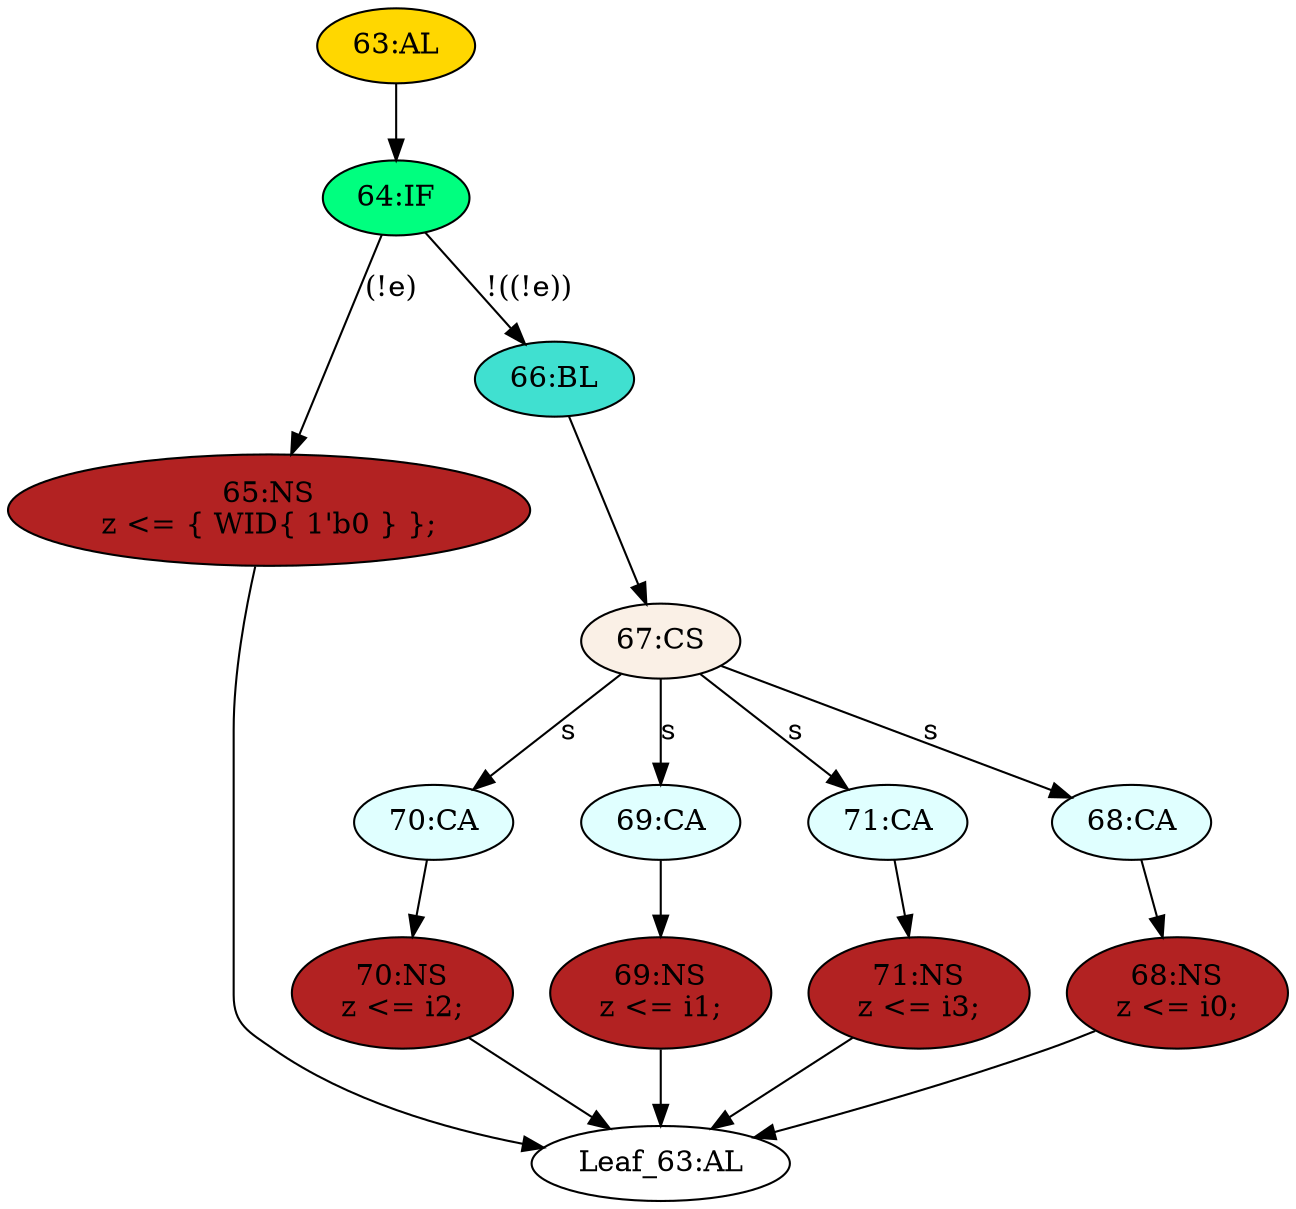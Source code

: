 strict digraph "" {
	node [label="\N"];
	"64:IF"	 [ast="<pyverilog.vparser.ast.IfStatement object at 0x7f5d26f505d0>",
		fillcolor=springgreen,
		label="64:IF",
		statements="[]",
		style=filled,
		typ=IfStatement];
	"65:NS"	 [ast="<pyverilog.vparser.ast.NonblockingSubstitution object at 0x7f5d2745f990>",
		fillcolor=firebrick,
		label="65:NS
z <= { WID{ 1'b0 } };",
		statements="[<pyverilog.vparser.ast.NonblockingSubstitution object at 0x7f5d2745f990>]",
		style=filled,
		typ=NonblockingSubstitution];
	"64:IF" -> "65:NS"	 [cond="['e']",
		label="(!e)",
		lineno=64];
	"66:BL"	 [ast="<pyverilog.vparser.ast.Block object at 0x7f5d26f399d0>",
		fillcolor=turquoise,
		label="66:BL",
		statements="[]",
		style=filled,
		typ=Block];
	"64:IF" -> "66:BL"	 [cond="['e']",
		label="!((!e))",
		lineno=64];
	"70:CA"	 [ast="<pyverilog.vparser.ast.Case object at 0x7f5d2745f710>",
		fillcolor=lightcyan,
		label="70:CA",
		statements="[]",
		style=filled,
		typ=Case];
	"70:NS"	 [ast="<pyverilog.vparser.ast.NonblockingSubstitution object at 0x7f5d2745f090>",
		fillcolor=firebrick,
		label="70:NS
z <= i2;",
		statements="[<pyverilog.vparser.ast.NonblockingSubstitution object at 0x7f5d2745f090>]",
		style=filled,
		typ=NonblockingSubstitution];
	"70:CA" -> "70:NS"	 [cond="[]",
		lineno=None];
	"69:CA"	 [ast="<pyverilog.vparser.ast.Case object at 0x7f5d26f39ed0>",
		fillcolor=lightcyan,
		label="69:CA",
		statements="[]",
		style=filled,
		typ=Case];
	"69:NS"	 [ast="<pyverilog.vparser.ast.NonblockingSubstitution object at 0x7f5d26f39450>",
		fillcolor=firebrick,
		label="69:NS
z <= i1;",
		statements="[<pyverilog.vparser.ast.NonblockingSubstitution object at 0x7f5d26f39450>]",
		style=filled,
		typ=NonblockingSubstitution];
	"69:CA" -> "69:NS"	 [cond="[]",
		lineno=None];
	"63:AL"	 [ast="<pyverilog.vparser.ast.Always object at 0x7f5d2745f850>",
		clk_sens=False,
		fillcolor=gold,
		label="63:AL",
		sens="['e', 's', 'i0', 'i1', 'i2', 'i3']",
		statements="[]",
		style=filled,
		typ=Always,
		use_var="['e', 'i1', 'i0', 'i3', 'i2', 's']"];
	"63:AL" -> "64:IF"	 [cond="[]",
		lineno=None];
	"68:NS"	 [ast="<pyverilog.vparser.ast.NonblockingSubstitution object at 0x7f5d26f39990>",
		fillcolor=firebrick,
		label="68:NS
z <= i0;",
		statements="[<pyverilog.vparser.ast.NonblockingSubstitution object at 0x7f5d26f39990>]",
		style=filled,
		typ=NonblockingSubstitution];
	"Leaf_63:AL"	 [def_var="['z']",
		label="Leaf_63:AL"];
	"68:NS" -> "Leaf_63:AL"	 [cond="[]",
		lineno=None];
	"71:NS"	 [ast="<pyverilog.vparser.ast.NonblockingSubstitution object at 0x7f5d2745f150>",
		fillcolor=firebrick,
		label="71:NS
z <= i3;",
		statements="[<pyverilog.vparser.ast.NonblockingSubstitution object at 0x7f5d2745f150>]",
		style=filled,
		typ=NonblockingSubstitution];
	"71:NS" -> "Leaf_63:AL"	 [cond="[]",
		lineno=None];
	"65:NS" -> "Leaf_63:AL"	 [cond="[]",
		lineno=None];
	"67:CS"	 [ast="<pyverilog.vparser.ast.CaseStatement object at 0x7f5d26f39550>",
		fillcolor=linen,
		label="67:CS",
		statements="[]",
		style=filled,
		typ=CaseStatement];
	"67:CS" -> "70:CA"	 [cond="['s']",
		label=s,
		lineno=67];
	"67:CS" -> "69:CA"	 [cond="['s']",
		label=s,
		lineno=67];
	"71:CA"	 [ast="<pyverilog.vparser.ast.Case object at 0x7f5d2745f610>",
		fillcolor=lightcyan,
		label="71:CA",
		statements="[]",
		style=filled,
		typ=Case];
	"67:CS" -> "71:CA"	 [cond="['s']",
		label=s,
		lineno=67];
	"68:CA"	 [ast="<pyverilog.vparser.ast.Case object at 0x7f5d26f39610>",
		fillcolor=lightcyan,
		label="68:CA",
		statements="[]",
		style=filled,
		typ=Case];
	"67:CS" -> "68:CA"	 [cond="['s']",
		label=s,
		lineno=67];
	"70:NS" -> "Leaf_63:AL"	 [cond="[]",
		lineno=None];
	"71:CA" -> "71:NS"	 [cond="[]",
		lineno=None];
	"68:CA" -> "68:NS"	 [cond="[]",
		lineno=None];
	"69:NS" -> "Leaf_63:AL"	 [cond="[]",
		lineno=None];
	"66:BL" -> "67:CS"	 [cond="[]",
		lineno=None];
}
